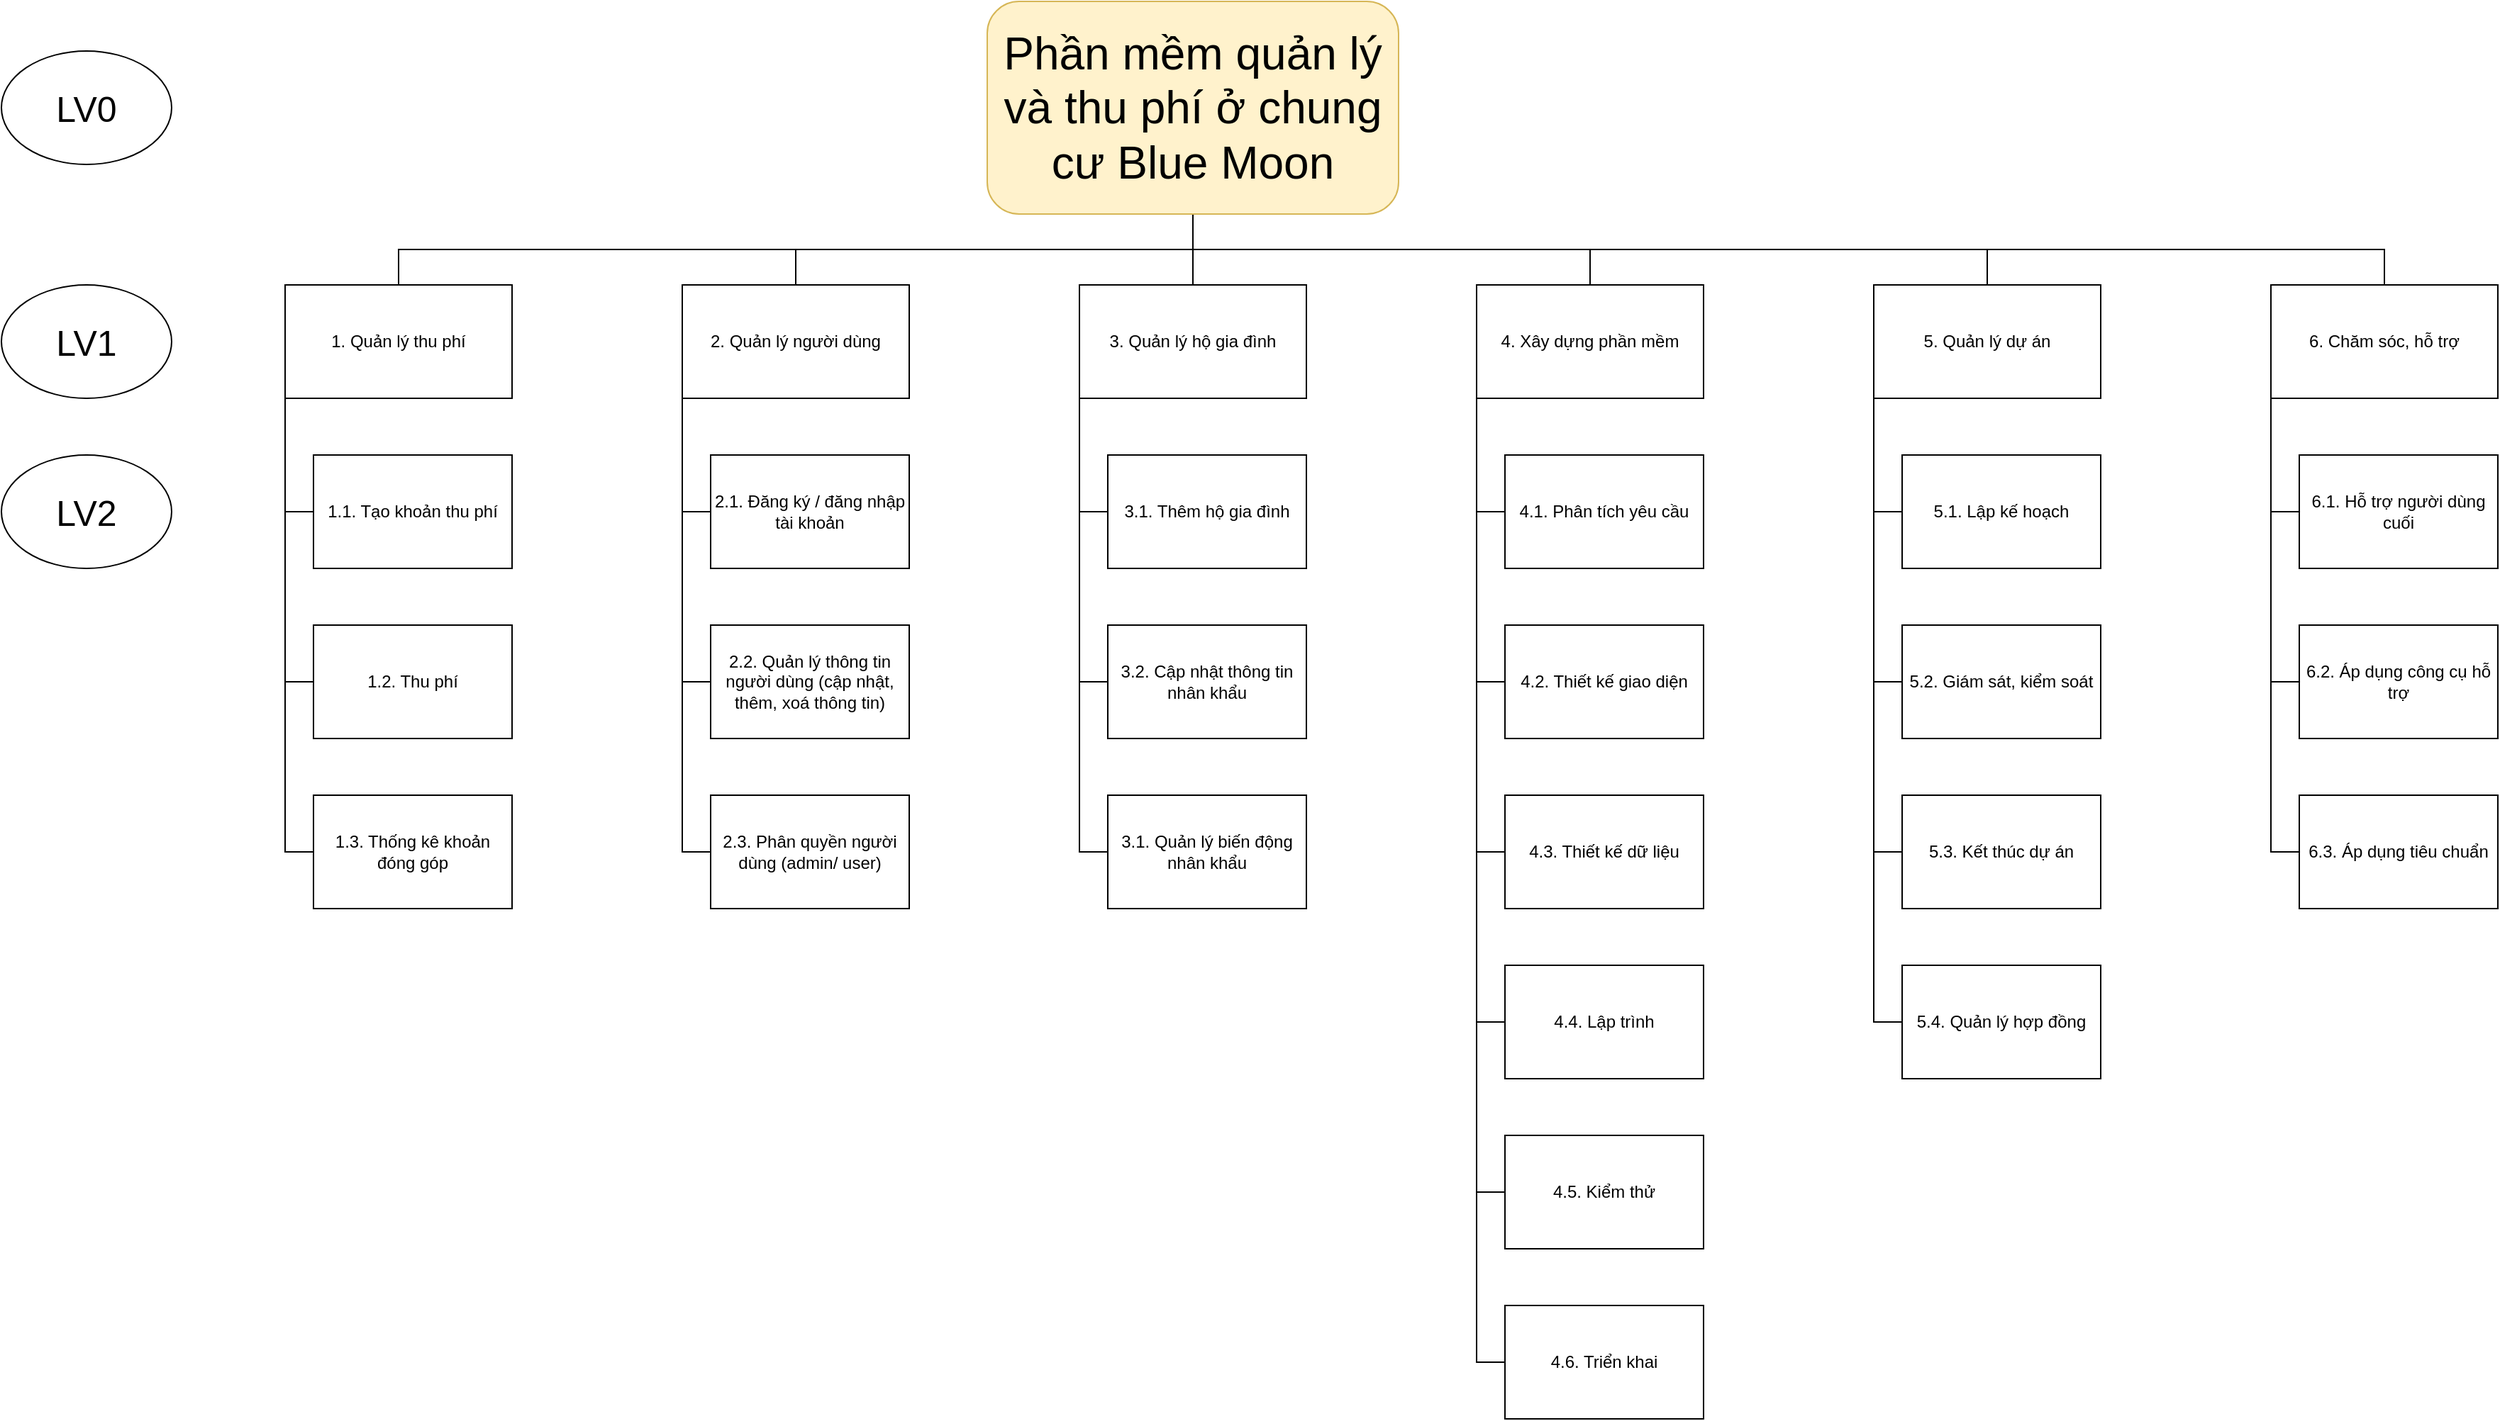 <mxfile version="24.7.17">
  <diagram name="Page-1" id="c7558073-3199-34d8-9f00-42111426c3f3">
    <mxGraphModel dx="2326" dy="1982" grid="1" gridSize="10" guides="1" tooltips="1" connect="1" arrows="1" fold="1" page="1" pageScale="1" pageWidth="826" pageHeight="1169" background="none" math="0" shadow="0">
      <root>
        <mxCell id="0" />
        <mxCell id="1" parent="0" />
        <mxCell id="PSWpvI4_wwGTHwIrhQuK-23" style="edgeStyle=orthogonalEdgeStyle;rounded=0;orthogonalLoop=1;jettySize=auto;html=1;exitX=0.5;exitY=1;exitDx=0;exitDy=0;entryX=0.5;entryY=0;entryDx=0;entryDy=0;endArrow=none;endFill=0;" edge="1" parent="1" source="PSWpvI4_wwGTHwIrhQuK-1" target="PSWpvI4_wwGTHwIrhQuK-5">
          <mxGeometry relative="1" as="geometry" />
        </mxCell>
        <mxCell id="PSWpvI4_wwGTHwIrhQuK-24" style="edgeStyle=orthogonalEdgeStyle;rounded=0;orthogonalLoop=1;jettySize=auto;html=1;exitX=0.5;exitY=1;exitDx=0;exitDy=0;entryX=0.5;entryY=0;entryDx=0;entryDy=0;endArrow=none;endFill=0;" edge="1" parent="1" source="PSWpvI4_wwGTHwIrhQuK-1" target="PSWpvI4_wwGTHwIrhQuK-3">
          <mxGeometry relative="1" as="geometry" />
        </mxCell>
        <mxCell id="PSWpvI4_wwGTHwIrhQuK-25" style="edgeStyle=orthogonalEdgeStyle;rounded=0;orthogonalLoop=1;jettySize=auto;html=1;exitX=0.5;exitY=1;exitDx=0;exitDy=0;entryX=0.5;entryY=0;entryDx=0;entryDy=0;endArrow=none;endFill=0;" edge="1" parent="1" source="PSWpvI4_wwGTHwIrhQuK-1" target="PSWpvI4_wwGTHwIrhQuK-4">
          <mxGeometry relative="1" as="geometry" />
        </mxCell>
        <mxCell id="PSWpvI4_wwGTHwIrhQuK-26" style="edgeStyle=orthogonalEdgeStyle;rounded=0;orthogonalLoop=1;jettySize=auto;html=1;exitX=0.5;exitY=1;exitDx=0;exitDy=0;entryX=0.5;entryY=0;entryDx=0;entryDy=0;endArrow=none;endFill=0;" edge="1" parent="1" source="PSWpvI4_wwGTHwIrhQuK-1" target="PSWpvI4_wwGTHwIrhQuK-6">
          <mxGeometry relative="1" as="geometry" />
        </mxCell>
        <mxCell id="PSWpvI4_wwGTHwIrhQuK-27" style="edgeStyle=orthogonalEdgeStyle;rounded=0;orthogonalLoop=1;jettySize=auto;html=1;exitX=0.5;exitY=1;exitDx=0;exitDy=0;entryX=0.5;entryY=0;entryDx=0;entryDy=0;endArrow=none;endFill=0;" edge="1" parent="1" source="PSWpvI4_wwGTHwIrhQuK-1" target="PSWpvI4_wwGTHwIrhQuK-7">
          <mxGeometry relative="1" as="geometry" />
        </mxCell>
        <mxCell id="PSWpvI4_wwGTHwIrhQuK-47" style="edgeStyle=orthogonalEdgeStyle;rounded=0;orthogonalLoop=1;jettySize=auto;html=1;exitX=0.5;exitY=1;exitDx=0;exitDy=0;entryX=0.5;entryY=0;entryDx=0;entryDy=0;endArrow=none;endFill=0;" edge="1" parent="1" source="PSWpvI4_wwGTHwIrhQuK-1" target="PSWpvI4_wwGTHwIrhQuK-46">
          <mxGeometry relative="1" as="geometry" />
        </mxCell>
        <mxCell id="PSWpvI4_wwGTHwIrhQuK-1" value="&lt;div&gt;&lt;span style=&quot;font-size: 32px; background-color: initial;&quot;&gt;Phần mềm quản lý và thu phí ở chung cư Blue Moon&lt;/span&gt;&lt;br&gt;&lt;/div&gt;" style="rounded=1;whiteSpace=wrap;html=1;fillColor=#fff2cc;strokeColor=#d6b656;" vertex="1" parent="1">
          <mxGeometry x="-105" y="-1160" width="290" height="150" as="geometry" />
        </mxCell>
        <mxCell id="PSWpvI4_wwGTHwIrhQuK-14" style="edgeStyle=orthogonalEdgeStyle;rounded=0;orthogonalLoop=1;jettySize=auto;html=1;exitX=0;exitY=1;exitDx=0;exitDy=0;entryX=0;entryY=0.5;entryDx=0;entryDy=0;endArrow=none;endFill=0;" edge="1" parent="1" source="PSWpvI4_wwGTHwIrhQuK-3" target="PSWpvI4_wwGTHwIrhQuK-11">
          <mxGeometry relative="1" as="geometry" />
        </mxCell>
        <mxCell id="PSWpvI4_wwGTHwIrhQuK-15" style="edgeStyle=orthogonalEdgeStyle;rounded=0;orthogonalLoop=1;jettySize=auto;html=1;exitX=0;exitY=1;exitDx=0;exitDy=0;entryX=0;entryY=0.5;entryDx=0;entryDy=0;endArrow=none;endFill=0;" edge="1" parent="1" source="PSWpvI4_wwGTHwIrhQuK-3" target="PSWpvI4_wwGTHwIrhQuK-13">
          <mxGeometry relative="1" as="geometry" />
        </mxCell>
        <mxCell id="PSWpvI4_wwGTHwIrhQuK-16" style="edgeStyle=orthogonalEdgeStyle;rounded=0;orthogonalLoop=1;jettySize=auto;html=1;exitX=0;exitY=1;exitDx=0;exitDy=0;entryX=0;entryY=0.5;entryDx=0;entryDy=0;endArrow=none;endFill=0;" edge="1" parent="1" source="PSWpvI4_wwGTHwIrhQuK-3" target="PSWpvI4_wwGTHwIrhQuK-12">
          <mxGeometry relative="1" as="geometry" />
        </mxCell>
        <mxCell id="PSWpvI4_wwGTHwIrhQuK-3" value="1. Quản lý thu phí" style="rounded=0;whiteSpace=wrap;html=1;" vertex="1" parent="1">
          <mxGeometry x="-600" y="-960" width="160" height="80" as="geometry" />
        </mxCell>
        <mxCell id="PSWpvI4_wwGTHwIrhQuK-20" style="edgeStyle=orthogonalEdgeStyle;rounded=0;orthogonalLoop=1;jettySize=auto;html=1;exitX=0;exitY=1;exitDx=0;exitDy=0;entryX=0;entryY=0.5;entryDx=0;entryDy=0;endArrow=none;endFill=0;" edge="1" parent="1" source="PSWpvI4_wwGTHwIrhQuK-4" target="PSWpvI4_wwGTHwIrhQuK-17">
          <mxGeometry relative="1" as="geometry" />
        </mxCell>
        <mxCell id="PSWpvI4_wwGTHwIrhQuK-21" style="edgeStyle=orthogonalEdgeStyle;rounded=0;orthogonalLoop=1;jettySize=auto;html=1;exitX=0;exitY=1;exitDx=0;exitDy=0;entryX=0;entryY=0.5;entryDx=0;entryDy=0;endArrow=none;endFill=0;" edge="1" parent="1" source="PSWpvI4_wwGTHwIrhQuK-4" target="PSWpvI4_wwGTHwIrhQuK-19">
          <mxGeometry relative="1" as="geometry" />
        </mxCell>
        <mxCell id="PSWpvI4_wwGTHwIrhQuK-22" style="edgeStyle=orthogonalEdgeStyle;rounded=0;orthogonalLoop=1;jettySize=auto;html=1;exitX=0;exitY=1;exitDx=0;exitDy=0;entryX=0;entryY=0.5;entryDx=0;entryDy=0;endArrow=none;endFill=0;" edge="1" parent="1" source="PSWpvI4_wwGTHwIrhQuK-4" target="PSWpvI4_wwGTHwIrhQuK-18">
          <mxGeometry relative="1" as="geometry" />
        </mxCell>
        <mxCell id="PSWpvI4_wwGTHwIrhQuK-4" value="2. Quản lý người dùng" style="rounded=0;whiteSpace=wrap;html=1;" vertex="1" parent="1">
          <mxGeometry x="-320" y="-960" width="160" height="80" as="geometry" />
        </mxCell>
        <mxCell id="PSWpvI4_wwGTHwIrhQuK-31" style="edgeStyle=orthogonalEdgeStyle;rounded=0;orthogonalLoop=1;jettySize=auto;html=1;exitX=0;exitY=1;exitDx=0;exitDy=0;entryX=0;entryY=0.5;entryDx=0;entryDy=0;endArrow=none;endFill=0;" edge="1" parent="1" source="PSWpvI4_wwGTHwIrhQuK-5" target="PSWpvI4_wwGTHwIrhQuK-28">
          <mxGeometry relative="1" as="geometry" />
        </mxCell>
        <mxCell id="PSWpvI4_wwGTHwIrhQuK-32" style="edgeStyle=orthogonalEdgeStyle;rounded=0;orthogonalLoop=1;jettySize=auto;html=1;exitX=0;exitY=1;exitDx=0;exitDy=0;entryX=0;entryY=0.5;entryDx=0;entryDy=0;endArrow=none;endFill=0;" edge="1" parent="1" source="PSWpvI4_wwGTHwIrhQuK-5" target="PSWpvI4_wwGTHwIrhQuK-30">
          <mxGeometry relative="1" as="geometry" />
        </mxCell>
        <mxCell id="PSWpvI4_wwGTHwIrhQuK-33" style="edgeStyle=orthogonalEdgeStyle;rounded=0;orthogonalLoop=1;jettySize=auto;html=1;exitX=0;exitY=1;exitDx=0;exitDy=0;entryX=0;entryY=0.5;entryDx=0;entryDy=0;endArrow=none;endFill=0;" edge="1" parent="1" source="PSWpvI4_wwGTHwIrhQuK-5" target="PSWpvI4_wwGTHwIrhQuK-29">
          <mxGeometry relative="1" as="geometry" />
        </mxCell>
        <mxCell id="PSWpvI4_wwGTHwIrhQuK-5" value="3. Quản lý hộ gia đình" style="rounded=0;whiteSpace=wrap;html=1;" vertex="1" parent="1">
          <mxGeometry x="-40" y="-960" width="160" height="80" as="geometry" />
        </mxCell>
        <mxCell id="PSWpvI4_wwGTHwIrhQuK-37" style="edgeStyle=orthogonalEdgeStyle;rounded=0;orthogonalLoop=1;jettySize=auto;html=1;exitX=0;exitY=1;exitDx=0;exitDy=0;entryX=0;entryY=0.5;entryDx=0;entryDy=0;endArrow=none;endFill=0;" edge="1" parent="1" source="PSWpvI4_wwGTHwIrhQuK-6" target="PSWpvI4_wwGTHwIrhQuK-34">
          <mxGeometry relative="1" as="geometry" />
        </mxCell>
        <mxCell id="PSWpvI4_wwGTHwIrhQuK-38" style="edgeStyle=orthogonalEdgeStyle;rounded=0;orthogonalLoop=1;jettySize=auto;html=1;exitX=0;exitY=1;exitDx=0;exitDy=0;entryX=0;entryY=0.5;entryDx=0;entryDy=0;endArrow=none;endFill=0;" edge="1" parent="1" source="PSWpvI4_wwGTHwIrhQuK-6" target="PSWpvI4_wwGTHwIrhQuK-36">
          <mxGeometry relative="1" as="geometry" />
        </mxCell>
        <mxCell id="PSWpvI4_wwGTHwIrhQuK-39" style="edgeStyle=orthogonalEdgeStyle;rounded=0;orthogonalLoop=1;jettySize=auto;html=1;exitX=0;exitY=1;exitDx=0;exitDy=0;entryX=0;entryY=0.5;entryDx=0;entryDy=0;endArrow=none;endFill=0;" edge="1" parent="1" source="PSWpvI4_wwGTHwIrhQuK-6" target="PSWpvI4_wwGTHwIrhQuK-35">
          <mxGeometry relative="1" as="geometry" />
        </mxCell>
        <mxCell id="PSWpvI4_wwGTHwIrhQuK-42" style="edgeStyle=orthogonalEdgeStyle;rounded=0;orthogonalLoop=1;jettySize=auto;html=1;exitX=0;exitY=1;exitDx=0;exitDy=0;entryX=0;entryY=0.5;entryDx=0;entryDy=0;endArrow=none;endFill=0;" edge="1" parent="1" source="PSWpvI4_wwGTHwIrhQuK-6" target="PSWpvI4_wwGTHwIrhQuK-40">
          <mxGeometry relative="1" as="geometry" />
        </mxCell>
        <mxCell id="PSWpvI4_wwGTHwIrhQuK-43" style="edgeStyle=orthogonalEdgeStyle;rounded=0;orthogonalLoop=1;jettySize=auto;html=1;exitX=0;exitY=1;exitDx=0;exitDy=0;entryX=0;entryY=0.5;entryDx=0;entryDy=0;endArrow=none;endFill=0;" edge="1" parent="1" source="PSWpvI4_wwGTHwIrhQuK-6" target="PSWpvI4_wwGTHwIrhQuK-41">
          <mxGeometry relative="1" as="geometry" />
        </mxCell>
        <mxCell id="PSWpvI4_wwGTHwIrhQuK-45" style="edgeStyle=orthogonalEdgeStyle;rounded=0;orthogonalLoop=1;jettySize=auto;html=1;exitX=0;exitY=1;exitDx=0;exitDy=0;entryX=0;entryY=0.5;entryDx=0;entryDy=0;endArrow=none;endFill=0;" edge="1" parent="1" source="PSWpvI4_wwGTHwIrhQuK-6" target="PSWpvI4_wwGTHwIrhQuK-44">
          <mxGeometry relative="1" as="geometry" />
        </mxCell>
        <mxCell id="PSWpvI4_wwGTHwIrhQuK-6" value="4. Xây dựng phần mềm" style="rounded=0;whiteSpace=wrap;html=1;" vertex="1" parent="1">
          <mxGeometry x="240" y="-960" width="160" height="80" as="geometry" />
        </mxCell>
        <mxCell id="PSWpvI4_wwGTHwIrhQuK-52" style="edgeStyle=orthogonalEdgeStyle;rounded=0;orthogonalLoop=1;jettySize=auto;html=1;exitX=0;exitY=1;exitDx=0;exitDy=0;entryX=0;entryY=0.5;entryDx=0;entryDy=0;endArrow=none;endFill=0;" edge="1" parent="1" source="PSWpvI4_wwGTHwIrhQuK-7" target="PSWpvI4_wwGTHwIrhQuK-48">
          <mxGeometry relative="1" as="geometry" />
        </mxCell>
        <mxCell id="PSWpvI4_wwGTHwIrhQuK-53" style="edgeStyle=orthogonalEdgeStyle;rounded=0;orthogonalLoop=1;jettySize=auto;html=1;exitX=0;exitY=1;exitDx=0;exitDy=0;entryX=0;entryY=0.5;entryDx=0;entryDy=0;endArrow=none;endFill=0;" edge="1" parent="1" source="PSWpvI4_wwGTHwIrhQuK-7" target="PSWpvI4_wwGTHwIrhQuK-51">
          <mxGeometry relative="1" as="geometry" />
        </mxCell>
        <mxCell id="PSWpvI4_wwGTHwIrhQuK-54" style="edgeStyle=orthogonalEdgeStyle;rounded=0;orthogonalLoop=1;jettySize=auto;html=1;exitX=0;exitY=1;exitDx=0;exitDy=0;entryX=0;entryY=0.5;entryDx=0;entryDy=0;endArrow=none;endFill=0;" edge="1" parent="1" source="PSWpvI4_wwGTHwIrhQuK-7" target="PSWpvI4_wwGTHwIrhQuK-50">
          <mxGeometry relative="1" as="geometry" />
        </mxCell>
        <mxCell id="PSWpvI4_wwGTHwIrhQuK-55" style="edgeStyle=orthogonalEdgeStyle;rounded=0;orthogonalLoop=1;jettySize=auto;html=1;exitX=0;exitY=1;exitDx=0;exitDy=0;entryX=0;entryY=0.5;entryDx=0;entryDy=0;endArrow=none;endFill=0;" edge="1" parent="1" source="PSWpvI4_wwGTHwIrhQuK-7" target="PSWpvI4_wwGTHwIrhQuK-49">
          <mxGeometry relative="1" as="geometry" />
        </mxCell>
        <mxCell id="PSWpvI4_wwGTHwIrhQuK-7" value="5. Quản lý dự án" style="rounded=0;whiteSpace=wrap;html=1;" vertex="1" parent="1">
          <mxGeometry x="520" y="-960" width="160" height="80" as="geometry" />
        </mxCell>
        <mxCell id="PSWpvI4_wwGTHwIrhQuK-9" value="&lt;font style=&quot;font-size: 25px;&quot;&gt;LV0&lt;/font&gt;" style="ellipse;whiteSpace=wrap;html=1;" vertex="1" parent="1">
          <mxGeometry x="-800" y="-1125" width="120" height="80" as="geometry" />
        </mxCell>
        <mxCell id="PSWpvI4_wwGTHwIrhQuK-10" value="&lt;span style=&quot;font-size: 25px;&quot;&gt;LV1&lt;/span&gt;" style="ellipse;whiteSpace=wrap;html=1;" vertex="1" parent="1">
          <mxGeometry x="-800" y="-960" width="120" height="80" as="geometry" />
        </mxCell>
        <mxCell id="PSWpvI4_wwGTHwIrhQuK-11" value="1.1. Tạo khoản thu phí" style="rounded=0;whiteSpace=wrap;html=1;" vertex="1" parent="1">
          <mxGeometry x="-580" y="-840" width="140" height="80" as="geometry" />
        </mxCell>
        <mxCell id="PSWpvI4_wwGTHwIrhQuK-12" value="1.3. Thống kê khoản đóng góp" style="rounded=0;whiteSpace=wrap;html=1;" vertex="1" parent="1">
          <mxGeometry x="-580" y="-600" width="140" height="80" as="geometry" />
        </mxCell>
        <mxCell id="PSWpvI4_wwGTHwIrhQuK-13" value="1.2. Thu phí" style="rounded=0;whiteSpace=wrap;html=1;" vertex="1" parent="1">
          <mxGeometry x="-580" y="-720" width="140" height="80" as="geometry" />
        </mxCell>
        <mxCell id="PSWpvI4_wwGTHwIrhQuK-17" value="2.1. Đăng ký / đăng nhập tài khoản" style="rounded=0;whiteSpace=wrap;html=1;" vertex="1" parent="1">
          <mxGeometry x="-300" y="-840" width="140" height="80" as="geometry" />
        </mxCell>
        <mxCell id="PSWpvI4_wwGTHwIrhQuK-18" value="2.3. Phân quyền người dùng (admin/ user)" style="rounded=0;whiteSpace=wrap;html=1;" vertex="1" parent="1">
          <mxGeometry x="-300" y="-600" width="140" height="80" as="geometry" />
        </mxCell>
        <mxCell id="PSWpvI4_wwGTHwIrhQuK-19" value="2.2. Quản lý thông tin người dùng (cập nhật, thêm, xoá thông tin)" style="rounded=0;whiteSpace=wrap;html=1;" vertex="1" parent="1">
          <mxGeometry x="-300" y="-720" width="140" height="80" as="geometry" />
        </mxCell>
        <mxCell id="PSWpvI4_wwGTHwIrhQuK-28" value="3.1. Thêm hộ gia đình" style="rounded=0;whiteSpace=wrap;html=1;" vertex="1" parent="1">
          <mxGeometry x="-20" y="-840" width="140" height="80" as="geometry" />
        </mxCell>
        <mxCell id="PSWpvI4_wwGTHwIrhQuK-29" value="3.1. Quản lý biến động nhân khẩu" style="rounded=0;whiteSpace=wrap;html=1;" vertex="1" parent="1">
          <mxGeometry x="-20" y="-600" width="140" height="80" as="geometry" />
        </mxCell>
        <mxCell id="PSWpvI4_wwGTHwIrhQuK-30" value="3.2. Cập nhật thông tin nhân khẩu" style="rounded=0;whiteSpace=wrap;html=1;" vertex="1" parent="1">
          <mxGeometry x="-20" y="-720" width="140" height="80" as="geometry" />
        </mxCell>
        <mxCell id="PSWpvI4_wwGTHwIrhQuK-34" value="4.1. Phân tích yêu cầu" style="rounded=0;whiteSpace=wrap;html=1;" vertex="1" parent="1">
          <mxGeometry x="260" y="-840" width="140" height="80" as="geometry" />
        </mxCell>
        <mxCell id="PSWpvI4_wwGTHwIrhQuK-35" value="4.3. Thiết kế dữ liệu" style="rounded=0;whiteSpace=wrap;html=1;" vertex="1" parent="1">
          <mxGeometry x="260" y="-600" width="140" height="80" as="geometry" />
        </mxCell>
        <mxCell id="PSWpvI4_wwGTHwIrhQuK-36" value="4.2. Thiết kế giao diện" style="rounded=0;whiteSpace=wrap;html=1;" vertex="1" parent="1">
          <mxGeometry x="260" y="-720" width="140" height="80" as="geometry" />
        </mxCell>
        <mxCell id="PSWpvI4_wwGTHwIrhQuK-40" value="4.4. Lập trình" style="rounded=0;whiteSpace=wrap;html=1;" vertex="1" parent="1">
          <mxGeometry x="260" y="-480" width="140" height="80" as="geometry" />
        </mxCell>
        <mxCell id="PSWpvI4_wwGTHwIrhQuK-41" value="4.5. Kiểm thử" style="rounded=0;whiteSpace=wrap;html=1;" vertex="1" parent="1">
          <mxGeometry x="260" y="-360" width="140" height="80" as="geometry" />
        </mxCell>
        <mxCell id="PSWpvI4_wwGTHwIrhQuK-44" value="4.6. Triển khai" style="rounded=0;whiteSpace=wrap;html=1;" vertex="1" parent="1">
          <mxGeometry x="260" y="-240" width="140" height="80" as="geometry" />
        </mxCell>
        <mxCell id="PSWpvI4_wwGTHwIrhQuK-59" style="edgeStyle=orthogonalEdgeStyle;rounded=0;orthogonalLoop=1;jettySize=auto;html=1;exitX=0;exitY=1;exitDx=0;exitDy=0;entryX=0;entryY=0.5;entryDx=0;entryDy=0;endArrow=none;endFill=0;" edge="1" parent="1" source="PSWpvI4_wwGTHwIrhQuK-46" target="PSWpvI4_wwGTHwIrhQuK-56">
          <mxGeometry relative="1" as="geometry" />
        </mxCell>
        <mxCell id="PSWpvI4_wwGTHwIrhQuK-60" style="edgeStyle=orthogonalEdgeStyle;rounded=0;orthogonalLoop=1;jettySize=auto;html=1;exitX=0;exitY=1;exitDx=0;exitDy=0;entryX=0;entryY=0.5;entryDx=0;entryDy=0;endArrow=none;endFill=0;" edge="1" parent="1" source="PSWpvI4_wwGTHwIrhQuK-46" target="PSWpvI4_wwGTHwIrhQuK-58">
          <mxGeometry relative="1" as="geometry" />
        </mxCell>
        <mxCell id="PSWpvI4_wwGTHwIrhQuK-61" style="edgeStyle=orthogonalEdgeStyle;rounded=0;orthogonalLoop=1;jettySize=auto;html=1;exitX=0;exitY=1;exitDx=0;exitDy=0;entryX=0;entryY=0.5;entryDx=0;entryDy=0;endArrow=none;endFill=0;" edge="1" parent="1" source="PSWpvI4_wwGTHwIrhQuK-46" target="PSWpvI4_wwGTHwIrhQuK-57">
          <mxGeometry relative="1" as="geometry" />
        </mxCell>
        <mxCell id="PSWpvI4_wwGTHwIrhQuK-46" value="6. Chăm sóc, hỗ trợ" style="rounded=0;whiteSpace=wrap;html=1;" vertex="1" parent="1">
          <mxGeometry x="800" y="-960" width="160" height="80" as="geometry" />
        </mxCell>
        <mxCell id="PSWpvI4_wwGTHwIrhQuK-48" value="5.1. Lập kế hoạch" style="rounded=0;whiteSpace=wrap;html=1;" vertex="1" parent="1">
          <mxGeometry x="540" y="-840" width="140" height="80" as="geometry" />
        </mxCell>
        <mxCell id="PSWpvI4_wwGTHwIrhQuK-49" value="5.4. Quản lý hợp đồng" style="rounded=0;whiteSpace=wrap;html=1;" vertex="1" parent="1">
          <mxGeometry x="540" y="-480" width="140" height="80" as="geometry" />
        </mxCell>
        <mxCell id="PSWpvI4_wwGTHwIrhQuK-50" value="5.3. Kết thúc dự án" style="rounded=0;whiteSpace=wrap;html=1;" vertex="1" parent="1">
          <mxGeometry x="540" y="-600" width="140" height="80" as="geometry" />
        </mxCell>
        <mxCell id="PSWpvI4_wwGTHwIrhQuK-51" value="5.2. Giám sát, kiểm soát" style="rounded=0;whiteSpace=wrap;html=1;" vertex="1" parent="1">
          <mxGeometry x="540" y="-720" width="140" height="80" as="geometry" />
        </mxCell>
        <mxCell id="PSWpvI4_wwGTHwIrhQuK-56" value="6.1. Hỗ trợ người dùng cuối" style="rounded=0;whiteSpace=wrap;html=1;" vertex="1" parent="1">
          <mxGeometry x="820" y="-840" width="140" height="80" as="geometry" />
        </mxCell>
        <mxCell id="PSWpvI4_wwGTHwIrhQuK-57" value="6.3. Áp dụng tiêu chuẩn" style="rounded=0;whiteSpace=wrap;html=1;" vertex="1" parent="1">
          <mxGeometry x="820" y="-600" width="140" height="80" as="geometry" />
        </mxCell>
        <mxCell id="PSWpvI4_wwGTHwIrhQuK-58" value="6.2. Áp dụng công cụ hỗ trợ" style="rounded=0;whiteSpace=wrap;html=1;" vertex="1" parent="1">
          <mxGeometry x="820" y="-720" width="140" height="80" as="geometry" />
        </mxCell>
        <mxCell id="PSWpvI4_wwGTHwIrhQuK-62" value="&lt;span style=&quot;font-size: 25px;&quot;&gt;LV2&lt;/span&gt;" style="ellipse;whiteSpace=wrap;html=1;" vertex="1" parent="1">
          <mxGeometry x="-800" y="-840" width="120" height="80" as="geometry" />
        </mxCell>
      </root>
    </mxGraphModel>
  </diagram>
</mxfile>
